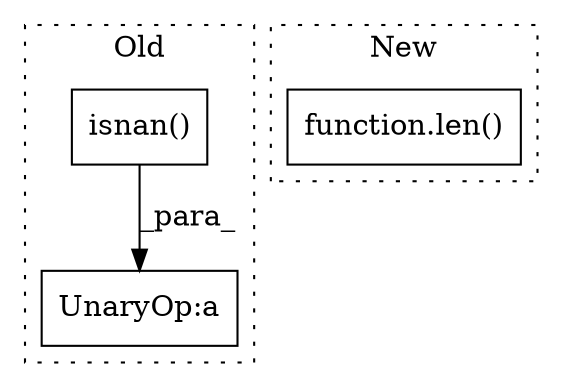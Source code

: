 digraph G {
subgraph cluster0 {
1 [label="isnan()" a="75" s="1303,1328" l="9,1" shape="box"];
3 [label="UnaryOp:a" a="61" s="1299" l="30" shape="box"];
label = "Old";
style="dotted";
}
subgraph cluster1 {
2 [label="function.len()" a="75" s="249,257" l="4,1" shape="box"];
label = "New";
style="dotted";
}
1 -> 3 [label="_para_"];
}